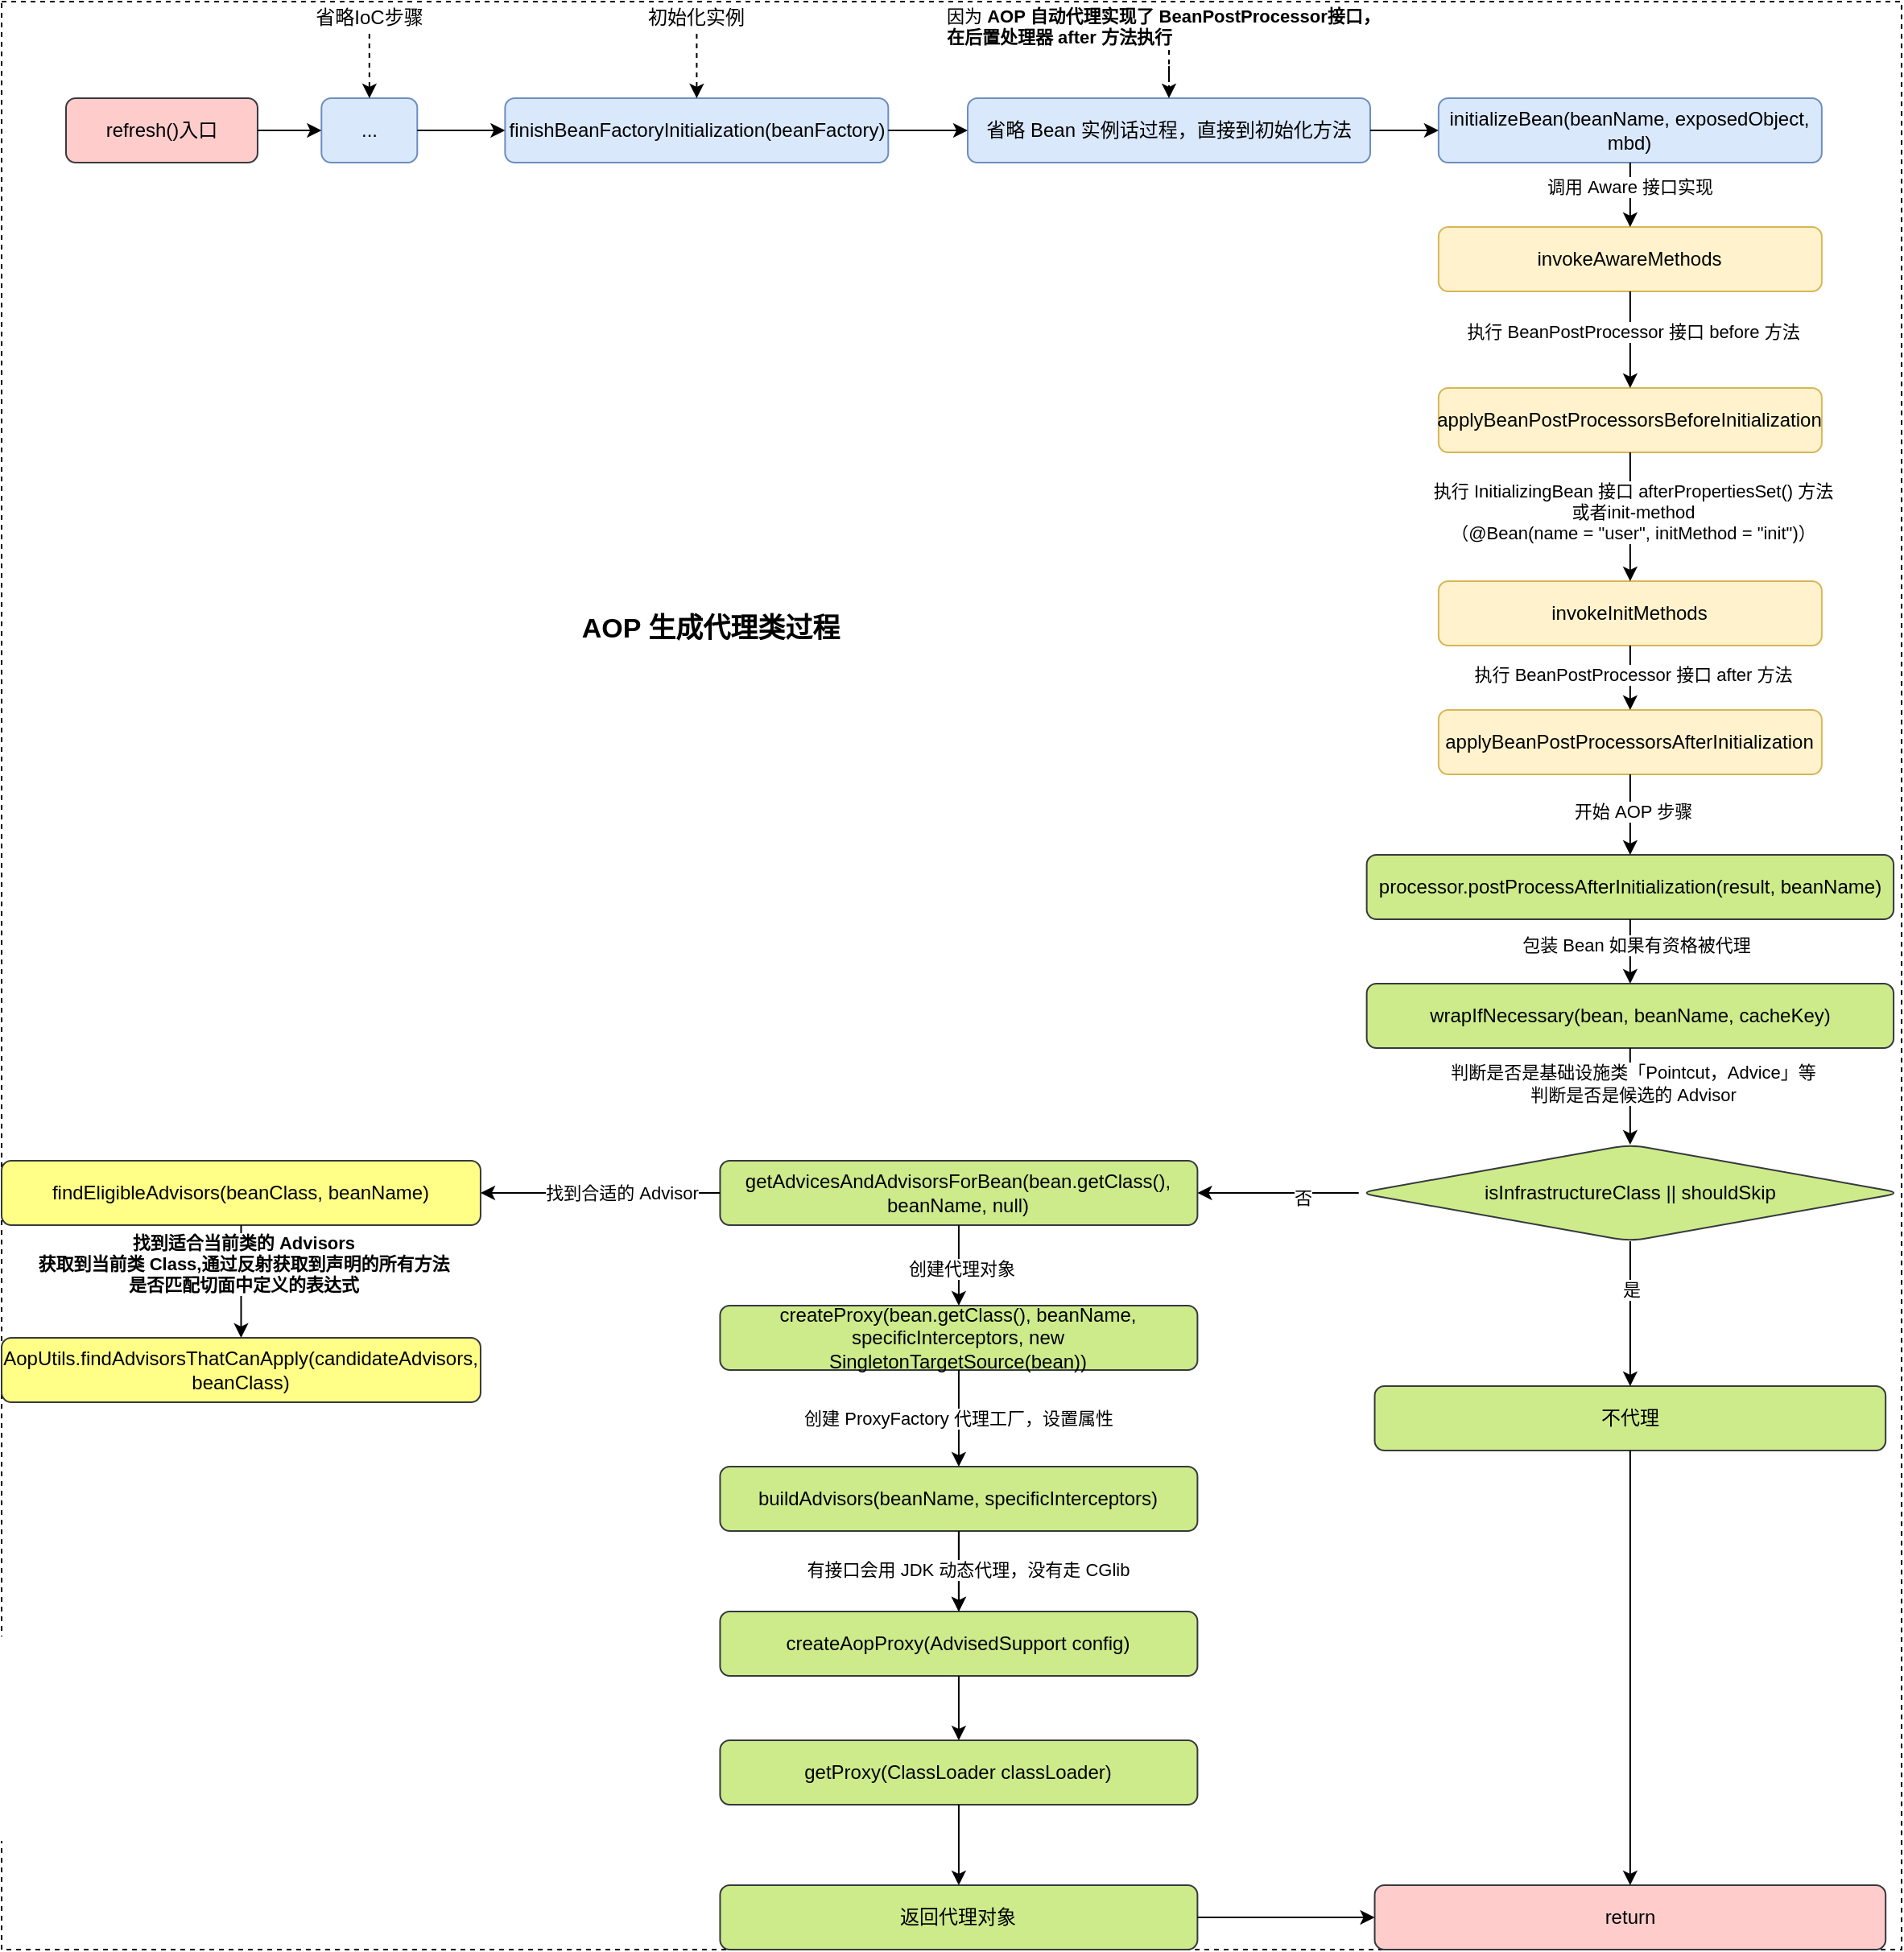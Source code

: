 <mxfile version="14.1.2" type="github">
  <diagram id="0bU8umBcV4iLwMCIOOc6" name="第 1 页">
    <mxGraphModel dx="1351" dy="886" grid="1" gridSize="10" guides="1" tooltips="1" connect="1" arrows="1" fold="1" page="1" pageScale="1" pageWidth="3300" pageHeight="2339" math="0" shadow="0">
      <root>
        <mxCell id="0" />
        <mxCell id="1" parent="0" />
        <mxCell id="FrP4gUGGCShGiQhVi8kW-76" value="" style="group;strokeColor=#000000;dashed=1;rounded=0;glass=0;shadow=0;" vertex="1" connectable="0" parent="1">
          <mxGeometry x="230" y="80" width="1180" height="1210" as="geometry" />
        </mxCell>
        <mxCell id="FrP4gUGGCShGiQhVi8kW-1" value="refresh()入口" style="rounded=1;whiteSpace=wrap;html=1;fillColor=#ffcccc;strokeColor=#36393d;labelBorderColor=none;" vertex="1" parent="FrP4gUGGCShGiQhVi8kW-76">
          <mxGeometry x="39.997" y="60" width="118.992" height="40.0" as="geometry" />
        </mxCell>
        <mxCell id="FrP4gUGGCShGiQhVi8kW-2" value="..." style="rounded=1;whiteSpace=wrap;html=1;fillColor=#dae8fc;strokeColor=#6c8ebf;labelBorderColor=none;" vertex="1" parent="FrP4gUGGCShGiQhVi8kW-76">
          <mxGeometry x="198.653" y="60" width="59.496" height="40.0" as="geometry" />
        </mxCell>
        <mxCell id="FrP4gUGGCShGiQhVi8kW-3" value="" style="edgeStyle=orthogonalEdgeStyle;rounded=0;orthogonalLoop=1;jettySize=auto;html=1;labelBorderColor=none;" edge="1" parent="FrP4gUGGCShGiQhVi8kW-76" source="FrP4gUGGCShGiQhVi8kW-1" target="FrP4gUGGCShGiQhVi8kW-2">
          <mxGeometry relative="1" as="geometry" />
        </mxCell>
        <mxCell id="FrP4gUGGCShGiQhVi8kW-5" value="" style="edgeStyle=orthogonalEdgeStyle;rounded=0;orthogonalLoop=1;jettySize=auto;html=1;dashed=1;labelBorderColor=none;" edge="1" parent="FrP4gUGGCShGiQhVi8kW-76" source="FrP4gUGGCShGiQhVi8kW-4" target="FrP4gUGGCShGiQhVi8kW-2">
          <mxGeometry relative="1" as="geometry" />
        </mxCell>
        <mxCell id="FrP4gUGGCShGiQhVi8kW-4" value="省略IoC步骤" style="text;html=1;strokeColor=none;fillColor=none;align=center;verticalAlign=middle;whiteSpace=wrap;rounded=0;labelBorderColor=none;" vertex="1" parent="FrP4gUGGCShGiQhVi8kW-76">
          <mxGeometry x="178.821" width="99.16" height="20.0" as="geometry" />
        </mxCell>
        <mxCell id="FrP4gUGGCShGiQhVi8kW-8" value="finishBeanFactoryInitialization(beanFactory)" style="rounded=1;whiteSpace=wrap;html=1;fillColor=#dae8fc;strokeColor=#6c8ebf;labelBorderColor=none;" vertex="1" parent="FrP4gUGGCShGiQhVi8kW-76">
          <mxGeometry x="312.686" y="60" width="237.983" height="40.0" as="geometry" />
        </mxCell>
        <mxCell id="FrP4gUGGCShGiQhVi8kW-9" value="" style="edgeStyle=orthogonalEdgeStyle;rounded=0;orthogonalLoop=1;jettySize=auto;html=1;labelBorderColor=none;" edge="1" parent="FrP4gUGGCShGiQhVi8kW-76" source="FrP4gUGGCShGiQhVi8kW-2" target="FrP4gUGGCShGiQhVi8kW-8">
          <mxGeometry relative="1" as="geometry" />
        </mxCell>
        <mxCell id="FrP4gUGGCShGiQhVi8kW-11" value="" style="edgeStyle=orthogonalEdgeStyle;rounded=0;orthogonalLoop=1;jettySize=auto;html=1;dashed=1;labelBorderColor=none;" edge="1" parent="FrP4gUGGCShGiQhVi8kW-76" source="FrP4gUGGCShGiQhVi8kW-10" target="FrP4gUGGCShGiQhVi8kW-8">
          <mxGeometry relative="1" as="geometry" />
        </mxCell>
        <mxCell id="FrP4gUGGCShGiQhVi8kW-10" value="初始化实例" style="text;html=1;strokeColor=none;fillColor=none;align=center;verticalAlign=middle;whiteSpace=wrap;rounded=0;labelBorderColor=none;" vertex="1" parent="FrP4gUGGCShGiQhVi8kW-76">
          <mxGeometry x="387.056" width="89.244" height="20.0" as="geometry" />
        </mxCell>
        <mxCell id="FrP4gUGGCShGiQhVi8kW-12" value="省略 Bean 实例话过程，直接到初始化方法" style="rounded=1;whiteSpace=wrap;html=1;fillColor=#dae8fc;strokeColor=#6c8ebf;labelBorderColor=none;" vertex="1" parent="FrP4gUGGCShGiQhVi8kW-76">
          <mxGeometry x="600" y="60" width="250" height="40" as="geometry" />
        </mxCell>
        <mxCell id="FrP4gUGGCShGiQhVi8kW-13" value="" style="edgeStyle=orthogonalEdgeStyle;rounded=0;orthogonalLoop=1;jettySize=auto;html=1;labelBorderColor=none;" edge="1" parent="FrP4gUGGCShGiQhVi8kW-76" source="FrP4gUGGCShGiQhVi8kW-8" target="FrP4gUGGCShGiQhVi8kW-12">
          <mxGeometry relative="1" as="geometry" />
        </mxCell>
        <mxCell id="FrP4gUGGCShGiQhVi8kW-15" value="initializeBean(beanName, exposedObject, mbd)" style="rounded=1;whiteSpace=wrap;html=1;fillColor=#dae8fc;strokeColor=#6c8ebf;labelBorderColor=none;" vertex="1" parent="FrP4gUGGCShGiQhVi8kW-76">
          <mxGeometry x="892.437" y="60" width="237.983" height="40.0" as="geometry" />
        </mxCell>
        <mxCell id="FrP4gUGGCShGiQhVi8kW-16" value="" style="edgeStyle=orthogonalEdgeStyle;rounded=0;orthogonalLoop=1;jettySize=auto;html=1;labelBorderColor=none;" edge="1" parent="FrP4gUGGCShGiQhVi8kW-76" source="FrP4gUGGCShGiQhVi8kW-12" target="FrP4gUGGCShGiQhVi8kW-15">
          <mxGeometry relative="1" as="geometry" />
        </mxCell>
        <mxCell id="FrP4gUGGCShGiQhVi8kW-19" value="&lt;span style=&quot;text-align: left&quot;&gt;invokeAwareMethods&lt;/span&gt;" style="rounded=1;whiteSpace=wrap;html=1;fillColor=#fff2cc;strokeColor=#d6b656;labelBorderColor=none;" vertex="1" parent="FrP4gUGGCShGiQhVi8kW-76">
          <mxGeometry x="892.437" y="140" width="237.983" height="40.0" as="geometry" />
        </mxCell>
        <mxCell id="FrP4gUGGCShGiQhVi8kW-20" value="" style="edgeStyle=orthogonalEdgeStyle;rounded=0;orthogonalLoop=1;jettySize=auto;html=1;labelBorderColor=none;" edge="1" parent="FrP4gUGGCShGiQhVi8kW-76" source="FrP4gUGGCShGiQhVi8kW-15" target="FrP4gUGGCShGiQhVi8kW-19">
          <mxGeometry relative="1" as="geometry" />
        </mxCell>
        <mxCell id="FrP4gUGGCShGiQhVi8kW-21" value="调用 Aware 接口实现" style="edgeLabel;html=1;align=center;verticalAlign=middle;resizable=0;points=[];labelBorderColor=none;" vertex="1" connectable="0" parent="FrP4gUGGCShGiQhVi8kW-20">
          <mxGeometry x="-0.28" y="-1" relative="1" as="geometry">
            <mxPoint as="offset" />
          </mxGeometry>
        </mxCell>
        <mxCell id="FrP4gUGGCShGiQhVi8kW-22" value="&lt;span style=&quot;text-align: left&quot;&gt;applyBeanPostProcessorsBeforeInitialization&lt;/span&gt;" style="rounded=1;whiteSpace=wrap;html=1;fillColor=#fff2cc;strokeColor=#d6b656;labelBorderColor=none;" vertex="1" parent="FrP4gUGGCShGiQhVi8kW-76">
          <mxGeometry x="892.437" y="240" width="237.983" height="40.0" as="geometry" />
        </mxCell>
        <mxCell id="FrP4gUGGCShGiQhVi8kW-23" value="" style="edgeStyle=orthogonalEdgeStyle;rounded=0;orthogonalLoop=1;jettySize=auto;html=1;labelBorderColor=none;" edge="1" parent="FrP4gUGGCShGiQhVi8kW-76" source="FrP4gUGGCShGiQhVi8kW-19" target="FrP4gUGGCShGiQhVi8kW-22">
          <mxGeometry relative="1" as="geometry" />
        </mxCell>
        <mxCell id="FrP4gUGGCShGiQhVi8kW-24" value="执行 BeanPostProcessor 接口 before 方法" style="edgeLabel;html=1;align=center;verticalAlign=middle;resizable=0;points=[];labelBorderColor=none;" vertex="1" connectable="0" parent="FrP4gUGGCShGiQhVi8kW-23">
          <mxGeometry x="-0.167" y="1" relative="1" as="geometry">
            <mxPoint as="offset" />
          </mxGeometry>
        </mxCell>
        <mxCell id="FrP4gUGGCShGiQhVi8kW-25" value="&lt;span style=&quot;text-align: left&quot;&gt;invokeInitMethods&lt;/span&gt;" style="rounded=1;whiteSpace=wrap;html=1;fillColor=#fff2cc;strokeColor=#d6b656;labelBorderColor=none;" vertex="1" parent="FrP4gUGGCShGiQhVi8kW-76">
          <mxGeometry x="892.437" y="360.0" width="237.983" height="40.0" as="geometry" />
        </mxCell>
        <mxCell id="FrP4gUGGCShGiQhVi8kW-26" value="" style="edgeStyle=orthogonalEdgeStyle;rounded=0;orthogonalLoop=1;jettySize=auto;html=1;labelBorderColor=none;" edge="1" parent="FrP4gUGGCShGiQhVi8kW-76" source="FrP4gUGGCShGiQhVi8kW-22" target="FrP4gUGGCShGiQhVi8kW-25">
          <mxGeometry relative="1" as="geometry" />
        </mxCell>
        <mxCell id="FrP4gUGGCShGiQhVi8kW-27" value="执行 InitializingBean 接口&amp;nbsp;afterPropertiesSet() 方法&lt;br&gt;或者init-method &lt;br&gt;（@Bean(name = &quot;user&quot;, initMethod = &quot;init&quot;)）" style="edgeLabel;html=1;align=center;verticalAlign=middle;resizable=0;points=[];labelBorderColor=none;" vertex="1" connectable="0" parent="FrP4gUGGCShGiQhVi8kW-26">
          <mxGeometry x="-0.075" y="1" relative="1" as="geometry">
            <mxPoint as="offset" />
          </mxGeometry>
        </mxCell>
        <mxCell id="FrP4gUGGCShGiQhVi8kW-28" value="&lt;span style=&quot;text-align: left&quot;&gt;applyBeanPostProcessorsAfterInitialization&lt;/span&gt;" style="rounded=1;whiteSpace=wrap;html=1;fillColor=#fff2cc;strokeColor=#d6b656;labelBorderColor=none;" vertex="1" parent="FrP4gUGGCShGiQhVi8kW-76">
          <mxGeometry x="892.437" y="440" width="237.983" height="40.0" as="geometry" />
        </mxCell>
        <mxCell id="FrP4gUGGCShGiQhVi8kW-29" value="" style="edgeStyle=orthogonalEdgeStyle;rounded=0;orthogonalLoop=1;jettySize=auto;html=1;labelBorderColor=none;" edge="1" parent="FrP4gUGGCShGiQhVi8kW-76" source="FrP4gUGGCShGiQhVi8kW-25" target="FrP4gUGGCShGiQhVi8kW-28">
          <mxGeometry relative="1" as="geometry" />
        </mxCell>
        <mxCell id="FrP4gUGGCShGiQhVi8kW-30" value="执行 BeanPostProcessor 接口 after 方法" style="edgeLabel;html=1;align=center;verticalAlign=middle;resizable=0;points=[];labelBorderColor=none;" vertex="1" connectable="0" parent="FrP4gUGGCShGiQhVi8kW-29">
          <mxGeometry x="-0.133" y="1" relative="1" as="geometry">
            <mxPoint as="offset" />
          </mxGeometry>
        </mxCell>
        <mxCell id="FrP4gUGGCShGiQhVi8kW-35" value="processor.postProcessAfterInitialization(result, beanName)" style="rounded=1;whiteSpace=wrap;html=1;fillColor=#cdeb8b;strokeColor=#36393d;labelBorderColor=none;" vertex="1" parent="FrP4gUGGCShGiQhVi8kW-76">
          <mxGeometry x="847.815" y="530" width="327.227" height="40.0" as="geometry" />
        </mxCell>
        <mxCell id="FrP4gUGGCShGiQhVi8kW-36" value="" style="edgeStyle=orthogonalEdgeStyle;rounded=0;orthogonalLoop=1;jettySize=auto;html=1;labelBorderColor=none;" edge="1" parent="FrP4gUGGCShGiQhVi8kW-76" source="FrP4gUGGCShGiQhVi8kW-28" target="FrP4gUGGCShGiQhVi8kW-35">
          <mxGeometry relative="1" as="geometry" />
        </mxCell>
        <mxCell id="FrP4gUGGCShGiQhVi8kW-37" value="开始 AOP 步骤" style="edgeLabel;html=1;align=center;verticalAlign=middle;resizable=0;points=[];labelBorderColor=none;" vertex="1" connectable="0" parent="FrP4gUGGCShGiQhVi8kW-36">
          <mxGeometry x="-0.089" y="1" relative="1" as="geometry">
            <mxPoint as="offset" />
          </mxGeometry>
        </mxCell>
        <mxCell id="FrP4gUGGCShGiQhVi8kW-38" value="wrapIfNecessary(bean, beanName, cacheKey)" style="rounded=1;whiteSpace=wrap;html=1;fillColor=#cdeb8b;strokeColor=#36393d;labelBorderColor=none;" vertex="1" parent="FrP4gUGGCShGiQhVi8kW-76">
          <mxGeometry x="847.815" y="610" width="327.227" height="40.0" as="geometry" />
        </mxCell>
        <mxCell id="FrP4gUGGCShGiQhVi8kW-39" value="" style="edgeStyle=orthogonalEdgeStyle;rounded=0;orthogonalLoop=1;jettySize=auto;html=1;labelBorderColor=none;" edge="1" parent="FrP4gUGGCShGiQhVi8kW-76" source="FrP4gUGGCShGiQhVi8kW-35" target="FrP4gUGGCShGiQhVi8kW-38">
          <mxGeometry relative="1" as="geometry" />
        </mxCell>
        <mxCell id="FrP4gUGGCShGiQhVi8kW-40" value="包装 Bean 如果有资格被代理" style="edgeLabel;html=1;align=center;verticalAlign=middle;resizable=0;points=[];labelBorderColor=none;" vertex="1" connectable="0" parent="FrP4gUGGCShGiQhVi8kW-39">
          <mxGeometry x="-0.207" y="3" relative="1" as="geometry">
            <mxPoint as="offset" />
          </mxGeometry>
        </mxCell>
        <mxCell id="FrP4gUGGCShGiQhVi8kW-41" value="isInfrastructureClass ||&amp;nbsp;shouldSkip" style="rhombus;whiteSpace=wrap;html=1;rounded=1;strokeColor=#36393d;fillColor=#cdeb8b;labelBorderColor=none;" vertex="1" parent="FrP4gUGGCShGiQhVi8kW-76">
          <mxGeometry x="842.857" y="710.0" width="337.143" height="60" as="geometry" />
        </mxCell>
        <mxCell id="FrP4gUGGCShGiQhVi8kW-42" value="" style="edgeStyle=orthogonalEdgeStyle;rounded=0;orthogonalLoop=1;jettySize=auto;html=1;labelBorderColor=none;" edge="1" parent="FrP4gUGGCShGiQhVi8kW-76" source="FrP4gUGGCShGiQhVi8kW-38" target="FrP4gUGGCShGiQhVi8kW-41">
          <mxGeometry relative="1" as="geometry" />
        </mxCell>
        <mxCell id="FrP4gUGGCShGiQhVi8kW-43" value="判断是否是基础设施类「Pointcut，Advice」等&lt;br&gt;判断是否是候选的&amp;nbsp;Advisor" style="edgeLabel;html=1;align=center;verticalAlign=middle;resizable=0;points=[];labelBorderColor=none;" vertex="1" connectable="0" parent="FrP4gUGGCShGiQhVi8kW-42">
          <mxGeometry x="-0.261" y="1" relative="1" as="geometry">
            <mxPoint as="offset" />
          </mxGeometry>
        </mxCell>
        <mxCell id="FrP4gUGGCShGiQhVi8kW-44" value="不代理" style="whiteSpace=wrap;html=1;rounded=1;strokeColor=#36393d;fillColor=#cdeb8b;labelBorderColor=none;" vertex="1" parent="FrP4gUGGCShGiQhVi8kW-76">
          <mxGeometry x="852.773" y="860.0" width="317.311" height="40.0" as="geometry" />
        </mxCell>
        <mxCell id="FrP4gUGGCShGiQhVi8kW-45" value="" style="edgeStyle=orthogonalEdgeStyle;rounded=0;orthogonalLoop=1;jettySize=auto;html=1;labelBorderColor=none;" edge="1" parent="FrP4gUGGCShGiQhVi8kW-76" source="FrP4gUGGCShGiQhVi8kW-41" target="FrP4gUGGCShGiQhVi8kW-44">
          <mxGeometry relative="1" as="geometry" />
        </mxCell>
        <mxCell id="FrP4gUGGCShGiQhVi8kW-46" value="是" style="edgeLabel;html=1;align=center;verticalAlign=middle;resizable=0;points=[];labelBorderColor=none;" vertex="1" connectable="0" parent="FrP4gUGGCShGiQhVi8kW-45">
          <mxGeometry x="-0.492" relative="1" as="geometry">
            <mxPoint y="7.06" as="offset" />
          </mxGeometry>
        </mxCell>
        <mxCell id="FrP4gUGGCShGiQhVi8kW-47" value="getAdvicesAndAdvisorsForBean(bean.getClass(), beanName, null)" style="whiteSpace=wrap;html=1;rounded=1;strokeColor=#36393d;fillColor=#cdeb8b;labelBorderColor=none;" vertex="1" parent="FrP4gUGGCShGiQhVi8kW-76">
          <mxGeometry x="446.218" y="720.0" width="296.487" height="40.0" as="geometry" />
        </mxCell>
        <mxCell id="FrP4gUGGCShGiQhVi8kW-48" value="" style="edgeStyle=orthogonalEdgeStyle;rounded=0;orthogonalLoop=1;jettySize=auto;html=1;labelBorderColor=none;" edge="1" parent="FrP4gUGGCShGiQhVi8kW-76" source="FrP4gUGGCShGiQhVi8kW-41" target="FrP4gUGGCShGiQhVi8kW-47">
          <mxGeometry relative="1" as="geometry" />
        </mxCell>
        <mxCell id="FrP4gUGGCShGiQhVi8kW-49" value="否" style="edgeLabel;html=1;align=center;verticalAlign=middle;resizable=0;points=[];labelBorderColor=none;" vertex="1" connectable="0" parent="FrP4gUGGCShGiQhVi8kW-48">
          <mxGeometry x="-0.306" y="3" relative="1" as="geometry">
            <mxPoint as="offset" />
          </mxGeometry>
        </mxCell>
        <mxCell id="FrP4gUGGCShGiQhVi8kW-50" value="findEligibleAdvisors(beanClass, beanName)" style="whiteSpace=wrap;html=1;rounded=1;strokeColor=#36393d;fillColor=#ffff88;labelBorderColor=none;" vertex="1" parent="FrP4gUGGCShGiQhVi8kW-76">
          <mxGeometry y="720.0" width="297.479" height="40.0" as="geometry" />
        </mxCell>
        <mxCell id="FrP4gUGGCShGiQhVi8kW-51" value="" style="edgeStyle=orthogonalEdgeStyle;rounded=0;orthogonalLoop=1;jettySize=auto;html=1;labelBorderColor=none;" edge="1" parent="FrP4gUGGCShGiQhVi8kW-76" source="FrP4gUGGCShGiQhVi8kW-47" target="FrP4gUGGCShGiQhVi8kW-50">
          <mxGeometry relative="1" as="geometry" />
        </mxCell>
        <mxCell id="FrP4gUGGCShGiQhVi8kW-52" value="找到合适的 Advisor" style="edgeLabel;html=1;align=center;verticalAlign=middle;resizable=0;points=[];labelBorderColor=none;" vertex="1" connectable="0" parent="FrP4gUGGCShGiQhVi8kW-51">
          <mxGeometry x="-0.284" y="-2" relative="1" as="geometry">
            <mxPoint x="-8.82" y="2" as="offset" />
          </mxGeometry>
        </mxCell>
        <mxCell id="FrP4gUGGCShGiQhVi8kW-53" value="AopUtils.findAdvisorsThatCanApply(candidateAdvisors, beanClass)" style="whiteSpace=wrap;html=1;rounded=1;strokeColor=#36393d;fillColor=#ffff88;labelBorderColor=none;" vertex="1" parent="FrP4gUGGCShGiQhVi8kW-76">
          <mxGeometry y="830" width="297.479" height="40.0" as="geometry" />
        </mxCell>
        <mxCell id="FrP4gUGGCShGiQhVi8kW-54" value="" style="edgeStyle=orthogonalEdgeStyle;rounded=0;orthogonalLoop=1;jettySize=auto;html=1;labelBorderColor=none;" edge="1" parent="FrP4gUGGCShGiQhVi8kW-76" source="FrP4gUGGCShGiQhVi8kW-50" target="FrP4gUGGCShGiQhVi8kW-53">
          <mxGeometry relative="1" as="geometry" />
        </mxCell>
        <mxCell id="FrP4gUGGCShGiQhVi8kW-55" value="&lt;b&gt;找到适合当前类的 Advisors&lt;br&gt;获取到当前类 Class,通过反射获取到声明的所有方法&lt;br&gt;是否匹配切面中定义的表达式&lt;/b&gt;" style="edgeLabel;html=1;align=center;verticalAlign=middle;resizable=0;points=[];labelBorderColor=none;" vertex="1" connectable="0" parent="FrP4gUGGCShGiQhVi8kW-54">
          <mxGeometry x="-0.313" y="1" relative="1" as="geometry">
            <mxPoint as="offset" />
          </mxGeometry>
        </mxCell>
        <mxCell id="FrP4gUGGCShGiQhVi8kW-56" value="createProxy(bean.getClass(), beanName, specificInterceptors, new SingletonTargetSource(bean))" style="whiteSpace=wrap;html=1;rounded=1;strokeColor=#36393d;fillColor=#cdeb8b;labelBorderColor=none;" vertex="1" parent="FrP4gUGGCShGiQhVi8kW-76">
          <mxGeometry x="446.218" y="810.0" width="296.487" height="40.0" as="geometry" />
        </mxCell>
        <mxCell id="FrP4gUGGCShGiQhVi8kW-57" value="" style="edgeStyle=orthogonalEdgeStyle;rounded=0;orthogonalLoop=1;jettySize=auto;html=1;labelBorderColor=none;" edge="1" parent="FrP4gUGGCShGiQhVi8kW-76" source="FrP4gUGGCShGiQhVi8kW-47" target="FrP4gUGGCShGiQhVi8kW-56">
          <mxGeometry relative="1" as="geometry" />
        </mxCell>
        <mxCell id="FrP4gUGGCShGiQhVi8kW-58" value="创建代理对象" style="edgeLabel;html=1;align=center;verticalAlign=middle;resizable=0;points=[];labelBorderColor=none;" vertex="1" connectable="0" parent="FrP4gUGGCShGiQhVi8kW-57">
          <mxGeometry x="0.069" y="1" relative="1" as="geometry">
            <mxPoint as="offset" />
          </mxGeometry>
        </mxCell>
        <mxCell id="FrP4gUGGCShGiQhVi8kW-59" value="buildAdvisors(beanName, specificInterceptors)" style="whiteSpace=wrap;html=1;rounded=1;strokeColor=#36393d;fillColor=#cdeb8b;labelBorderColor=none;" vertex="1" parent="FrP4gUGGCShGiQhVi8kW-76">
          <mxGeometry x="446.218" y="910" width="296.487" height="40.0" as="geometry" />
        </mxCell>
        <mxCell id="FrP4gUGGCShGiQhVi8kW-60" value="创建&amp;nbsp;ProxyFactory 代理工厂，设置属性" style="edgeStyle=orthogonalEdgeStyle;rounded=0;orthogonalLoop=1;jettySize=auto;html=1;labelBorderColor=none;" edge="1" parent="FrP4gUGGCShGiQhVi8kW-76" source="FrP4gUGGCShGiQhVi8kW-56" target="FrP4gUGGCShGiQhVi8kW-59">
          <mxGeometry relative="1" as="geometry" />
        </mxCell>
        <mxCell id="FrP4gUGGCShGiQhVi8kW-61" value="createAopProxy(AdvisedSupport config)" style="whiteSpace=wrap;html=1;rounded=1;strokeColor=#36393d;fillColor=#cdeb8b;labelBorderColor=none;" vertex="1" parent="FrP4gUGGCShGiQhVi8kW-76">
          <mxGeometry x="446.218" y="1000" width="296.487" height="40.0" as="geometry" />
        </mxCell>
        <mxCell id="FrP4gUGGCShGiQhVi8kW-62" value="" style="edgeStyle=orthogonalEdgeStyle;rounded=0;orthogonalLoop=1;jettySize=auto;html=1;labelBorderColor=none;" edge="1" parent="FrP4gUGGCShGiQhVi8kW-76" source="FrP4gUGGCShGiQhVi8kW-59" target="FrP4gUGGCShGiQhVi8kW-61">
          <mxGeometry relative="1" as="geometry" />
        </mxCell>
        <mxCell id="FrP4gUGGCShGiQhVi8kW-64" value="" style="edgeStyle=orthogonalEdgeStyle;rounded=0;orthogonalLoop=1;jettySize=auto;html=1;labelBorderColor=none;" edge="1" parent="FrP4gUGGCShGiQhVi8kW-76" source="FrP4gUGGCShGiQhVi8kW-59" target="FrP4gUGGCShGiQhVi8kW-61">
          <mxGeometry relative="1" as="geometry" />
        </mxCell>
        <mxCell id="FrP4gUGGCShGiQhVi8kW-66" value="有接口会用 JDK 动态代理，没有走 CGlib" style="edgeLabel;html=1;align=center;verticalAlign=middle;resizable=0;points=[];labelBorderColor=none;" vertex="1" connectable="0" parent="FrP4gUGGCShGiQhVi8kW-64">
          <mxGeometry x="-0.066" y="5" relative="1" as="geometry">
            <mxPoint as="offset" />
          </mxGeometry>
        </mxCell>
        <mxCell id="FrP4gUGGCShGiQhVi8kW-67" value="getProxy(ClassLoader classLoader)" style="whiteSpace=wrap;html=1;rounded=1;strokeColor=#36393d;fillColor=#cdeb8b;labelBorderColor=none;" vertex="1" parent="FrP4gUGGCShGiQhVi8kW-76">
          <mxGeometry x="446.218" y="1080.0" width="296.487" height="40.0" as="geometry" />
        </mxCell>
        <mxCell id="FrP4gUGGCShGiQhVi8kW-68" value="" style="edgeStyle=orthogonalEdgeStyle;rounded=0;orthogonalLoop=1;jettySize=auto;html=1;labelBorderColor=none;" edge="1" parent="FrP4gUGGCShGiQhVi8kW-76" source="FrP4gUGGCShGiQhVi8kW-61" target="FrP4gUGGCShGiQhVi8kW-67">
          <mxGeometry relative="1" as="geometry" />
        </mxCell>
        <mxCell id="FrP4gUGGCShGiQhVi8kW-69" value="return" style="whiteSpace=wrap;html=1;rounded=1;strokeColor=#36393d;fillColor=#ffcccc;labelBorderColor=none;" vertex="1" parent="FrP4gUGGCShGiQhVi8kW-76">
          <mxGeometry x="852.773" y="1170.0" width="317.311" height="40.0" as="geometry" />
        </mxCell>
        <mxCell id="FrP4gUGGCShGiQhVi8kW-70" value="" style="edgeStyle=orthogonalEdgeStyle;rounded=0;orthogonalLoop=1;jettySize=auto;html=1;labelBorderColor=none;" edge="1" parent="FrP4gUGGCShGiQhVi8kW-76" source="FrP4gUGGCShGiQhVi8kW-44" target="FrP4gUGGCShGiQhVi8kW-69">
          <mxGeometry relative="1" as="geometry" />
        </mxCell>
        <mxCell id="FrP4gUGGCShGiQhVi8kW-72" value="返回代理对象" style="whiteSpace=wrap;html=1;rounded=1;strokeColor=#36393d;fillColor=#cdeb8b;labelBorderColor=none;" vertex="1" parent="FrP4gUGGCShGiQhVi8kW-76">
          <mxGeometry x="446.218" y="1170.0" width="296.487" height="40.0" as="geometry" />
        </mxCell>
        <mxCell id="FrP4gUGGCShGiQhVi8kW-73" value="" style="edgeStyle=orthogonalEdgeStyle;rounded=0;orthogonalLoop=1;jettySize=auto;html=1;labelBorderColor=none;" edge="1" parent="FrP4gUGGCShGiQhVi8kW-76" source="FrP4gUGGCShGiQhVi8kW-67" target="FrP4gUGGCShGiQhVi8kW-72">
          <mxGeometry relative="1" as="geometry" />
        </mxCell>
        <mxCell id="FrP4gUGGCShGiQhVi8kW-71" style="edgeStyle=orthogonalEdgeStyle;rounded=0;orthogonalLoop=1;jettySize=auto;html=1;entryX=0;entryY=0.5;entryDx=0;entryDy=0;exitX=1;exitY=0.5;exitDx=0;exitDy=0;labelBorderColor=none;" edge="1" parent="FrP4gUGGCShGiQhVi8kW-76" source="FrP4gUGGCShGiQhVi8kW-72" target="FrP4gUGGCShGiQhVi8kW-69">
          <mxGeometry relative="1" as="geometry" />
        </mxCell>
        <mxCell id="FrP4gUGGCShGiQhVi8kW-79" style="edgeStyle=orthogonalEdgeStyle;rounded=0;orthogonalLoop=1;jettySize=auto;html=1;entryX=0.5;entryY=0;entryDx=0;entryDy=0;dashed=1;" edge="1" parent="FrP4gUGGCShGiQhVi8kW-76" source="FrP4gUGGCShGiQhVi8kW-31" target="FrP4gUGGCShGiQhVi8kW-12">
          <mxGeometry relative="1" as="geometry" />
        </mxCell>
        <mxCell id="FrP4gUGGCShGiQhVi8kW-31" value="&lt;span style=&quot;font-size: 11px ; background-color: rgb(255 , 255 , 255)&quot;&gt;因为&amp;nbsp;&lt;/span&gt;&lt;b style=&quot;font-size: 11px ; background-color: rgb(255 , 255 , 255)&quot;&gt;AOP 自动代理实现了 BeanPostProcessor接口，&lt;br&gt;&lt;div&gt;&lt;b&gt;在后置处理器 after 方法执行&amp;nbsp;&lt;/b&gt;&lt;/div&gt;&lt;/b&gt;" style="text;html=1;align=left;verticalAlign=middle;resizable=0;points=[];autosize=1;dashed=1;" vertex="1" parent="FrP4gUGGCShGiQhVi8kW-76">
          <mxGeometry x="585.004" width="280" height="30" as="geometry" />
        </mxCell>
        <mxCell id="FrP4gUGGCShGiQhVi8kW-82" value="&lt;b&gt;&lt;font style=&quot;font-size: 17px&quot;&gt;AOP 生成代理类过程&lt;/font&gt;&lt;/b&gt;" style="text;html=1;align=center;verticalAlign=middle;resizable=0;points=[];autosize=1;" vertex="1" parent="1">
          <mxGeometry x="580" y="460" width="180" height="20" as="geometry" />
        </mxCell>
      </root>
    </mxGraphModel>
  </diagram>
</mxfile>
